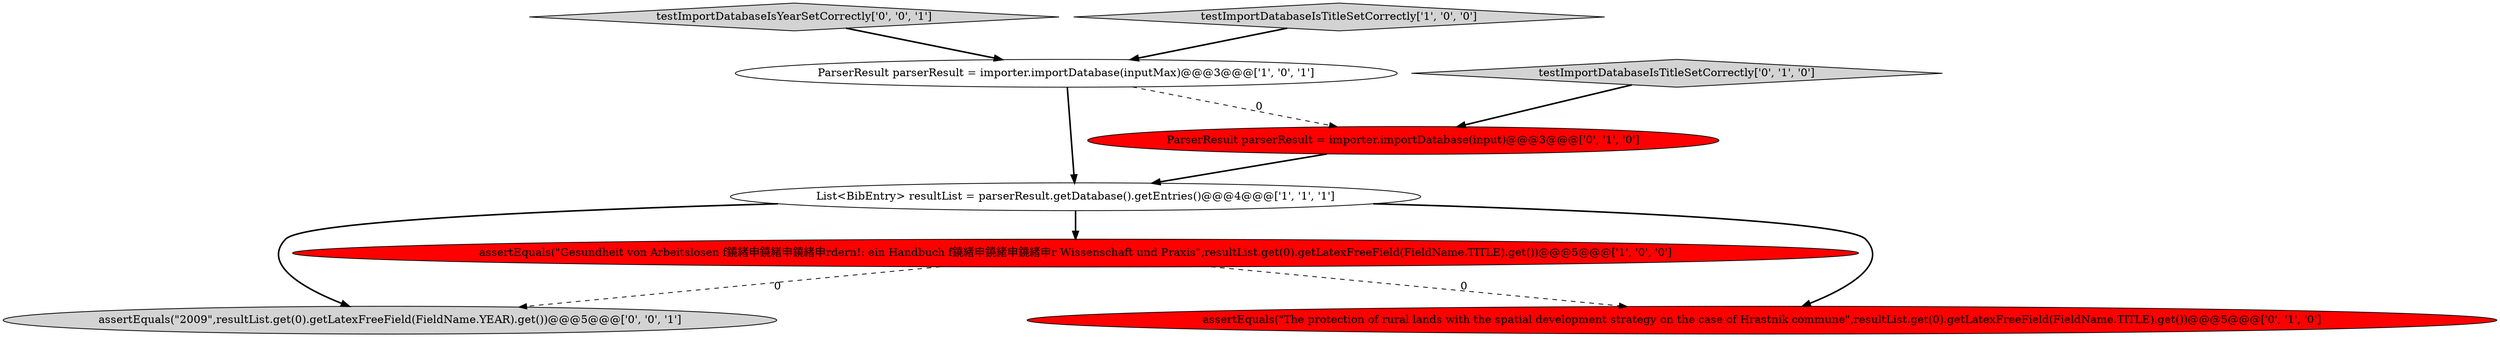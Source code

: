 digraph {
5 [style = filled, label = "ParserResult parserResult = importer.importDatabase(input)@@@3@@@['0', '1', '0']", fillcolor = red, shape = ellipse image = "AAA1AAABBB2BBB"];
7 [style = filled, label = "testImportDatabaseIsYearSetCorrectly['0', '0', '1']", fillcolor = lightgray, shape = diamond image = "AAA0AAABBB3BBB"];
8 [style = filled, label = "assertEquals(\"2009\",resultList.get(0).getLatexFreeField(FieldName.YEAR).get())@@@5@@@['0', '0', '1']", fillcolor = lightgray, shape = ellipse image = "AAA0AAABBB3BBB"];
4 [style = filled, label = "assertEquals(\"The protection of rural lands with the spatial development strategy on the case of Hrastnik commune\",resultList.get(0).getLatexFreeField(FieldName.TITLE).get())@@@5@@@['0', '1', '0']", fillcolor = red, shape = ellipse image = "AAA1AAABBB2BBB"];
0 [style = filled, label = "List<BibEntry> resultList = parserResult.getDatabase().getEntries()@@@4@@@['1', '1', '1']", fillcolor = white, shape = ellipse image = "AAA0AAABBB1BBB"];
2 [style = filled, label = "ParserResult parserResult = importer.importDatabase(inputMax)@@@3@@@['1', '0', '1']", fillcolor = white, shape = ellipse image = "AAA0AAABBB1BBB"];
1 [style = filled, label = "assertEquals(\"Gesundheit von Arbeitslosen f鐃緒申鐃緒申鐃緒申rdern!: ein Handbuch f鐃緒申鐃緒申鐃緒申r Wissenschaft und Praxis\",resultList.get(0).getLatexFreeField(FieldName.TITLE).get())@@@5@@@['1', '0', '0']", fillcolor = red, shape = ellipse image = "AAA1AAABBB1BBB"];
6 [style = filled, label = "testImportDatabaseIsTitleSetCorrectly['0', '1', '0']", fillcolor = lightgray, shape = diamond image = "AAA0AAABBB2BBB"];
3 [style = filled, label = "testImportDatabaseIsTitleSetCorrectly['1', '0', '0']", fillcolor = lightgray, shape = diamond image = "AAA0AAABBB1BBB"];
1->4 [style = dashed, label="0"];
1->8 [style = dashed, label="0"];
6->5 [style = bold, label=""];
2->5 [style = dashed, label="0"];
2->0 [style = bold, label=""];
3->2 [style = bold, label=""];
5->0 [style = bold, label=""];
0->4 [style = bold, label=""];
7->2 [style = bold, label=""];
0->1 [style = bold, label=""];
0->8 [style = bold, label=""];
}

